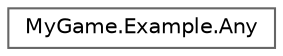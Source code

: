 digraph "Graphical Class Hierarchy"
{
 // LATEX_PDF_SIZE
  bgcolor="transparent";
  edge [fontname=Helvetica,fontsize=10,labelfontname=Helvetica,labelfontsize=10];
  node [fontname=Helvetica,fontsize=10,shape=box,height=0.2,width=0.4];
  rankdir="LR";
  Node0 [id="Node000000",label="MyGame.Example.Any",height=0.2,width=0.4,color="grey40", fillcolor="white", style="filled",URL="$classMyGame_1_1Example_1_1Any.html",tooltip=" "];
}
